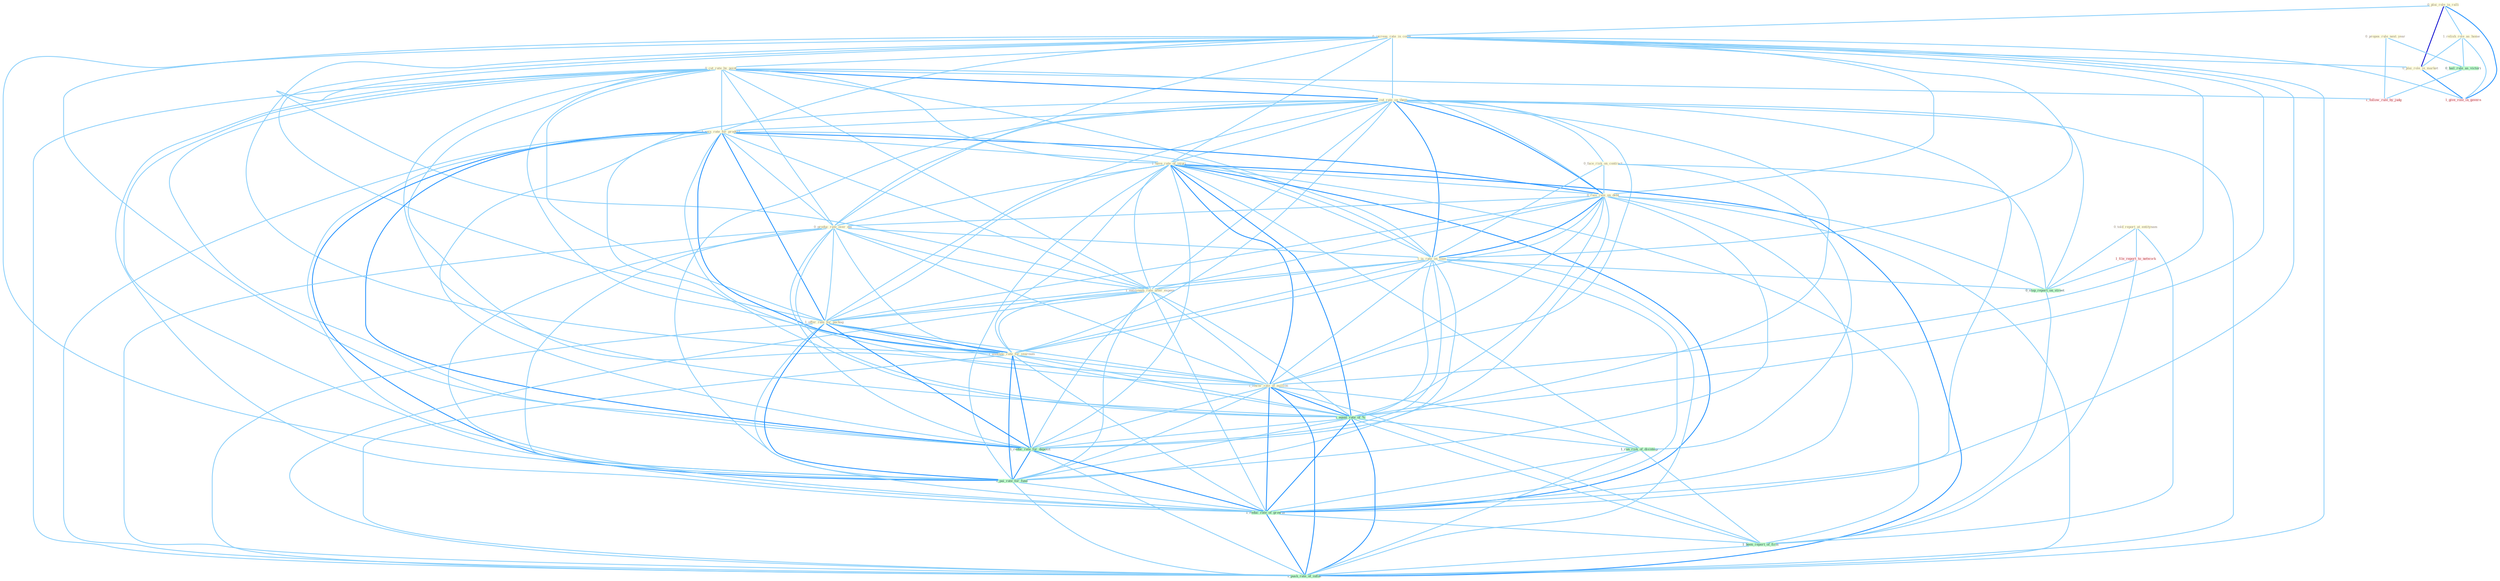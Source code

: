 Graph G{ 
    node
    [shape=polygon,style=filled,width=.5,height=.06,color="#BDFCC9",fixedsize=true,fontsize=4,
    fontcolor="#2f4f4f"];
    {node
    [color="#ffffe0", fontcolor="#8b7d6b"] "0_plai_role_in_ralli " "0_increas_rate_in_coupl " "0_cut_rate_by_point " "0_cut_rate_on_them " "1_rais_rate_for_product " "1_have_rate_of_injuri " "0_propos_rule_next_year " "0_face_risk_on_contract " "0_rais_rate_on_debt " "0_produc_rate_over_dai " "1_is_rate_on_loan " "0_told_report_at_entitynam " "1_relish_role_as_home " "1_entitynam_rate_after_expens " "1_offer_rate_for_packag " "1_announc_rate_for_yearnum " "0_plai_role_in_market " "1_lower_rate_of_million "}
{node [color="#fff0f5", fontcolor="#b22222"] "1_file_report_to_network " "1_give_role_in_govern " "1_follow_rule_by_judg "}
edge [color="#B0E2FF"];

	"0_plai_role_in_ralli " -- "0_increas_rate_in_coupl " [w="1", color="#87cefa" ];
	"0_plai_role_in_ralli " -- "1_relish_role_as_home " [w="1", color="#87cefa" ];
	"0_plai_role_in_ralli " -- "0_plai_role_in_market " [w="3", color="#0000cd" , len=0.6];
	"0_plai_role_in_ralli " -- "1_give_role_in_govern " [w="2", color="#1e90ff" , len=0.8];
	"0_increas_rate_in_coupl " -- "0_cut_rate_by_point " [w="1", color="#87cefa" ];
	"0_increas_rate_in_coupl " -- "0_cut_rate_on_them " [w="1", color="#87cefa" ];
	"0_increas_rate_in_coupl " -- "1_rais_rate_for_product " [w="1", color="#87cefa" ];
	"0_increas_rate_in_coupl " -- "1_have_rate_of_injuri " [w="1", color="#87cefa" ];
	"0_increas_rate_in_coupl " -- "0_rais_rate_on_debt " [w="1", color="#87cefa" ];
	"0_increas_rate_in_coupl " -- "0_produc_rate_over_dai " [w="1", color="#87cefa" ];
	"0_increas_rate_in_coupl " -- "1_is_rate_on_loan " [w="1", color="#87cefa" ];
	"0_increas_rate_in_coupl " -- "1_entitynam_rate_after_expens " [w="1", color="#87cefa" ];
	"0_increas_rate_in_coupl " -- "1_offer_rate_for_packag " [w="1", color="#87cefa" ];
	"0_increas_rate_in_coupl " -- "1_announc_rate_for_yearnum " [w="1", color="#87cefa" ];
	"0_increas_rate_in_coupl " -- "0_plai_role_in_market " [w="1", color="#87cefa" ];
	"0_increas_rate_in_coupl " -- "1_lower_rate_of_million " [w="1", color="#87cefa" ];
	"0_increas_rate_in_coupl " -- "1_equal_rate_of_% " [w="1", color="#87cefa" ];
	"0_increas_rate_in_coupl " -- "1_reduc_rate_for_deposit " [w="1", color="#87cefa" ];
	"0_increas_rate_in_coupl " -- "1_give_role_in_govern " [w="1", color="#87cefa" ];
	"0_increas_rate_in_coupl " -- "1_pai_rate_for_fund " [w="1", color="#87cefa" ];
	"0_increas_rate_in_coupl " -- "1_reduc_rate_of_growth " [w="1", color="#87cefa" ];
	"0_increas_rate_in_coupl " -- "1_push_rate_of_inflat " [w="1", color="#87cefa" ];
	"0_cut_rate_by_point " -- "0_cut_rate_on_them " [w="2", color="#1e90ff" , len=0.8];
	"0_cut_rate_by_point " -- "1_rais_rate_for_product " [w="1", color="#87cefa" ];
	"0_cut_rate_by_point " -- "1_have_rate_of_injuri " [w="1", color="#87cefa" ];
	"0_cut_rate_by_point " -- "0_rais_rate_on_debt " [w="1", color="#87cefa" ];
	"0_cut_rate_by_point " -- "0_produc_rate_over_dai " [w="1", color="#87cefa" ];
	"0_cut_rate_by_point " -- "1_is_rate_on_loan " [w="1", color="#87cefa" ];
	"0_cut_rate_by_point " -- "1_entitynam_rate_after_expens " [w="1", color="#87cefa" ];
	"0_cut_rate_by_point " -- "1_offer_rate_for_packag " [w="1", color="#87cefa" ];
	"0_cut_rate_by_point " -- "1_announc_rate_for_yearnum " [w="1", color="#87cefa" ];
	"0_cut_rate_by_point " -- "1_lower_rate_of_million " [w="1", color="#87cefa" ];
	"0_cut_rate_by_point " -- "1_equal_rate_of_% " [w="1", color="#87cefa" ];
	"0_cut_rate_by_point " -- "1_reduc_rate_for_deposit " [w="1", color="#87cefa" ];
	"0_cut_rate_by_point " -- "1_pai_rate_for_fund " [w="1", color="#87cefa" ];
	"0_cut_rate_by_point " -- "1_follow_rule_by_judg " [w="1", color="#87cefa" ];
	"0_cut_rate_by_point " -- "1_reduc_rate_of_growth " [w="1", color="#87cefa" ];
	"0_cut_rate_by_point " -- "1_push_rate_of_inflat " [w="1", color="#87cefa" ];
	"0_cut_rate_on_them " -- "1_rais_rate_for_product " [w="1", color="#87cefa" ];
	"0_cut_rate_on_them " -- "1_have_rate_of_injuri " [w="1", color="#87cefa" ];
	"0_cut_rate_on_them " -- "0_face_risk_on_contract " [w="1", color="#87cefa" ];
	"0_cut_rate_on_them " -- "0_rais_rate_on_debt " [w="2", color="#1e90ff" , len=0.8];
	"0_cut_rate_on_them " -- "0_produc_rate_over_dai " [w="1", color="#87cefa" ];
	"0_cut_rate_on_them " -- "1_is_rate_on_loan " [w="2", color="#1e90ff" , len=0.8];
	"0_cut_rate_on_them " -- "1_entitynam_rate_after_expens " [w="1", color="#87cefa" ];
	"0_cut_rate_on_them " -- "1_offer_rate_for_packag " [w="1", color="#87cefa" ];
	"0_cut_rate_on_them " -- "1_announc_rate_for_yearnum " [w="1", color="#87cefa" ];
	"0_cut_rate_on_them " -- "1_lower_rate_of_million " [w="1", color="#87cefa" ];
	"0_cut_rate_on_them " -- "1_equal_rate_of_% " [w="1", color="#87cefa" ];
	"0_cut_rate_on_them " -- "0_stop_report_on_street " [w="1", color="#87cefa" ];
	"0_cut_rate_on_them " -- "1_reduc_rate_for_deposit " [w="1", color="#87cefa" ];
	"0_cut_rate_on_them " -- "1_pai_rate_for_fund " [w="1", color="#87cefa" ];
	"0_cut_rate_on_them " -- "1_reduc_rate_of_growth " [w="1", color="#87cefa" ];
	"0_cut_rate_on_them " -- "1_push_rate_of_inflat " [w="1", color="#87cefa" ];
	"1_rais_rate_for_product " -- "1_have_rate_of_injuri " [w="1", color="#87cefa" ];
	"1_rais_rate_for_product " -- "0_rais_rate_on_debt " [w="2", color="#1e90ff" , len=0.8];
	"1_rais_rate_for_product " -- "0_produc_rate_over_dai " [w="1", color="#87cefa" ];
	"1_rais_rate_for_product " -- "1_is_rate_on_loan " [w="1", color="#87cefa" ];
	"1_rais_rate_for_product " -- "1_entitynam_rate_after_expens " [w="1", color="#87cefa" ];
	"1_rais_rate_for_product " -- "1_offer_rate_for_packag " [w="2", color="#1e90ff" , len=0.8];
	"1_rais_rate_for_product " -- "1_announc_rate_for_yearnum " [w="2", color="#1e90ff" , len=0.8];
	"1_rais_rate_for_product " -- "1_lower_rate_of_million " [w="1", color="#87cefa" ];
	"1_rais_rate_for_product " -- "1_equal_rate_of_% " [w="1", color="#87cefa" ];
	"1_rais_rate_for_product " -- "1_reduc_rate_for_deposit " [w="2", color="#1e90ff" , len=0.8];
	"1_rais_rate_for_product " -- "1_pai_rate_for_fund " [w="2", color="#1e90ff" , len=0.8];
	"1_rais_rate_for_product " -- "1_reduc_rate_of_growth " [w="1", color="#87cefa" ];
	"1_rais_rate_for_product " -- "1_push_rate_of_inflat " [w="1", color="#87cefa" ];
	"1_have_rate_of_injuri " -- "0_rais_rate_on_debt " [w="1", color="#87cefa" ];
	"1_have_rate_of_injuri " -- "0_produc_rate_over_dai " [w="1", color="#87cefa" ];
	"1_have_rate_of_injuri " -- "1_is_rate_on_loan " [w="1", color="#87cefa" ];
	"1_have_rate_of_injuri " -- "1_entitynam_rate_after_expens " [w="1", color="#87cefa" ];
	"1_have_rate_of_injuri " -- "1_offer_rate_for_packag " [w="1", color="#87cefa" ];
	"1_have_rate_of_injuri " -- "1_announc_rate_for_yearnum " [w="1", color="#87cefa" ];
	"1_have_rate_of_injuri " -- "1_lower_rate_of_million " [w="2", color="#1e90ff" , len=0.8];
	"1_have_rate_of_injuri " -- "1_equal_rate_of_% " [w="2", color="#1e90ff" , len=0.8];
	"1_have_rate_of_injuri " -- "1_reduc_rate_for_deposit " [w="1", color="#87cefa" ];
	"1_have_rate_of_injuri " -- "1_pai_rate_for_fund " [w="1", color="#87cefa" ];
	"1_have_rate_of_injuri " -- "1_run_risk_of_disintegr " [w="1", color="#87cefa" ];
	"1_have_rate_of_injuri " -- "1_reduc_rate_of_growth " [w="2", color="#1e90ff" , len=0.8];
	"1_have_rate_of_injuri " -- "1_been_report_of_firm " [w="1", color="#87cefa" ];
	"1_have_rate_of_injuri " -- "1_push_rate_of_inflat " [w="2", color="#1e90ff" , len=0.8];
	"0_propos_rule_next_year " -- "0_hail_rule_as_victori " [w="1", color="#87cefa" ];
	"0_propos_rule_next_year " -- "1_follow_rule_by_judg " [w="1", color="#87cefa" ];
	"0_face_risk_on_contract " -- "0_rais_rate_on_debt " [w="1", color="#87cefa" ];
	"0_face_risk_on_contract " -- "1_is_rate_on_loan " [w="1", color="#87cefa" ];
	"0_face_risk_on_contract " -- "0_stop_report_on_street " [w="1", color="#87cefa" ];
	"0_face_risk_on_contract " -- "1_run_risk_of_disintegr " [w="1", color="#87cefa" ];
	"0_rais_rate_on_debt " -- "0_produc_rate_over_dai " [w="1", color="#87cefa" ];
	"0_rais_rate_on_debt " -- "1_is_rate_on_loan " [w="2", color="#1e90ff" , len=0.8];
	"0_rais_rate_on_debt " -- "1_entitynam_rate_after_expens " [w="1", color="#87cefa" ];
	"0_rais_rate_on_debt " -- "1_offer_rate_for_packag " [w="1", color="#87cefa" ];
	"0_rais_rate_on_debt " -- "1_announc_rate_for_yearnum " [w="1", color="#87cefa" ];
	"0_rais_rate_on_debt " -- "1_lower_rate_of_million " [w="1", color="#87cefa" ];
	"0_rais_rate_on_debt " -- "1_equal_rate_of_% " [w="1", color="#87cefa" ];
	"0_rais_rate_on_debt " -- "0_stop_report_on_street " [w="1", color="#87cefa" ];
	"0_rais_rate_on_debt " -- "1_reduc_rate_for_deposit " [w="1", color="#87cefa" ];
	"0_rais_rate_on_debt " -- "1_pai_rate_for_fund " [w="1", color="#87cefa" ];
	"0_rais_rate_on_debt " -- "1_reduc_rate_of_growth " [w="1", color="#87cefa" ];
	"0_rais_rate_on_debt " -- "1_push_rate_of_inflat " [w="1", color="#87cefa" ];
	"0_produc_rate_over_dai " -- "1_is_rate_on_loan " [w="1", color="#87cefa" ];
	"0_produc_rate_over_dai " -- "1_entitynam_rate_after_expens " [w="1", color="#87cefa" ];
	"0_produc_rate_over_dai " -- "1_offer_rate_for_packag " [w="1", color="#87cefa" ];
	"0_produc_rate_over_dai " -- "1_announc_rate_for_yearnum " [w="1", color="#87cefa" ];
	"0_produc_rate_over_dai " -- "1_lower_rate_of_million " [w="1", color="#87cefa" ];
	"0_produc_rate_over_dai " -- "1_equal_rate_of_% " [w="1", color="#87cefa" ];
	"0_produc_rate_over_dai " -- "1_reduc_rate_for_deposit " [w="1", color="#87cefa" ];
	"0_produc_rate_over_dai " -- "1_pai_rate_for_fund " [w="1", color="#87cefa" ];
	"0_produc_rate_over_dai " -- "1_reduc_rate_of_growth " [w="1", color="#87cefa" ];
	"0_produc_rate_over_dai " -- "1_push_rate_of_inflat " [w="1", color="#87cefa" ];
	"1_is_rate_on_loan " -- "1_entitynam_rate_after_expens " [w="1", color="#87cefa" ];
	"1_is_rate_on_loan " -- "1_offer_rate_for_packag " [w="1", color="#87cefa" ];
	"1_is_rate_on_loan " -- "1_announc_rate_for_yearnum " [w="1", color="#87cefa" ];
	"1_is_rate_on_loan " -- "1_lower_rate_of_million " [w="1", color="#87cefa" ];
	"1_is_rate_on_loan " -- "1_equal_rate_of_% " [w="1", color="#87cefa" ];
	"1_is_rate_on_loan " -- "0_stop_report_on_street " [w="1", color="#87cefa" ];
	"1_is_rate_on_loan " -- "1_reduc_rate_for_deposit " [w="1", color="#87cefa" ];
	"1_is_rate_on_loan " -- "1_pai_rate_for_fund " [w="1", color="#87cefa" ];
	"1_is_rate_on_loan " -- "1_reduc_rate_of_growth " [w="1", color="#87cefa" ];
	"1_is_rate_on_loan " -- "1_push_rate_of_inflat " [w="1", color="#87cefa" ];
	"0_told_report_at_entitynam " -- "1_file_report_to_network " [w="1", color="#87cefa" ];
	"0_told_report_at_entitynam " -- "0_stop_report_on_street " [w="1", color="#87cefa" ];
	"0_told_report_at_entitynam " -- "1_been_report_of_firm " [w="1", color="#87cefa" ];
	"1_relish_role_as_home " -- "0_plai_role_in_market " [w="1", color="#87cefa" ];
	"1_relish_role_as_home " -- "1_give_role_in_govern " [w="1", color="#87cefa" ];
	"1_relish_role_as_home " -- "0_hail_rule_as_victori " [w="1", color="#87cefa" ];
	"1_entitynam_rate_after_expens " -- "1_offer_rate_for_packag " [w="1", color="#87cefa" ];
	"1_entitynam_rate_after_expens " -- "1_announc_rate_for_yearnum " [w="1", color="#87cefa" ];
	"1_entitynam_rate_after_expens " -- "1_lower_rate_of_million " [w="1", color="#87cefa" ];
	"1_entitynam_rate_after_expens " -- "1_equal_rate_of_% " [w="1", color="#87cefa" ];
	"1_entitynam_rate_after_expens " -- "1_reduc_rate_for_deposit " [w="1", color="#87cefa" ];
	"1_entitynam_rate_after_expens " -- "1_pai_rate_for_fund " [w="1", color="#87cefa" ];
	"1_entitynam_rate_after_expens " -- "1_reduc_rate_of_growth " [w="1", color="#87cefa" ];
	"1_entitynam_rate_after_expens " -- "1_push_rate_of_inflat " [w="1", color="#87cefa" ];
	"1_offer_rate_for_packag " -- "1_announc_rate_for_yearnum " [w="2", color="#1e90ff" , len=0.8];
	"1_offer_rate_for_packag " -- "1_lower_rate_of_million " [w="1", color="#87cefa" ];
	"1_offer_rate_for_packag " -- "1_equal_rate_of_% " [w="1", color="#87cefa" ];
	"1_offer_rate_for_packag " -- "1_reduc_rate_for_deposit " [w="2", color="#1e90ff" , len=0.8];
	"1_offer_rate_for_packag " -- "1_pai_rate_for_fund " [w="2", color="#1e90ff" , len=0.8];
	"1_offer_rate_for_packag " -- "1_reduc_rate_of_growth " [w="1", color="#87cefa" ];
	"1_offer_rate_for_packag " -- "1_push_rate_of_inflat " [w="1", color="#87cefa" ];
	"1_announc_rate_for_yearnum " -- "1_lower_rate_of_million " [w="1", color="#87cefa" ];
	"1_announc_rate_for_yearnum " -- "1_equal_rate_of_% " [w="1", color="#87cefa" ];
	"1_announc_rate_for_yearnum " -- "1_reduc_rate_for_deposit " [w="2", color="#1e90ff" , len=0.8];
	"1_announc_rate_for_yearnum " -- "1_pai_rate_for_fund " [w="2", color="#1e90ff" , len=0.8];
	"1_announc_rate_for_yearnum " -- "1_reduc_rate_of_growth " [w="1", color="#87cefa" ];
	"1_announc_rate_for_yearnum " -- "1_push_rate_of_inflat " [w="1", color="#87cefa" ];
	"0_plai_role_in_market " -- "1_give_role_in_govern " [w="2", color="#1e90ff" , len=0.8];
	"1_lower_rate_of_million " -- "1_equal_rate_of_% " [w="2", color="#1e90ff" , len=0.8];
	"1_lower_rate_of_million " -- "1_reduc_rate_for_deposit " [w="1", color="#87cefa" ];
	"1_lower_rate_of_million " -- "1_pai_rate_for_fund " [w="1", color="#87cefa" ];
	"1_lower_rate_of_million " -- "1_run_risk_of_disintegr " [w="1", color="#87cefa" ];
	"1_lower_rate_of_million " -- "1_reduc_rate_of_growth " [w="2", color="#1e90ff" , len=0.8];
	"1_lower_rate_of_million " -- "1_been_report_of_firm " [w="1", color="#87cefa" ];
	"1_lower_rate_of_million " -- "1_push_rate_of_inflat " [w="2", color="#1e90ff" , len=0.8];
	"1_file_report_to_network " -- "0_stop_report_on_street " [w="1", color="#87cefa" ];
	"1_file_report_to_network " -- "1_been_report_of_firm " [w="1", color="#87cefa" ];
	"1_equal_rate_of_% " -- "1_reduc_rate_for_deposit " [w="1", color="#87cefa" ];
	"1_equal_rate_of_% " -- "1_pai_rate_for_fund " [w="1", color="#87cefa" ];
	"1_equal_rate_of_% " -- "1_run_risk_of_disintegr " [w="1", color="#87cefa" ];
	"1_equal_rate_of_% " -- "1_reduc_rate_of_growth " [w="2", color="#1e90ff" , len=0.8];
	"1_equal_rate_of_% " -- "1_been_report_of_firm " [w="1", color="#87cefa" ];
	"1_equal_rate_of_% " -- "1_push_rate_of_inflat " [w="2", color="#1e90ff" , len=0.8];
	"0_stop_report_on_street " -- "1_been_report_of_firm " [w="1", color="#87cefa" ];
	"1_reduc_rate_for_deposit " -- "1_pai_rate_for_fund " [w="2", color="#1e90ff" , len=0.8];
	"1_reduc_rate_for_deposit " -- "1_reduc_rate_of_growth " [w="2", color="#1e90ff" , len=0.8];
	"1_reduc_rate_for_deposit " -- "1_push_rate_of_inflat " [w="1", color="#87cefa" ];
	"1_pai_rate_for_fund " -- "1_reduc_rate_of_growth " [w="1", color="#87cefa" ];
	"1_pai_rate_for_fund " -- "1_push_rate_of_inflat " [w="1", color="#87cefa" ];
	"0_hail_rule_as_victori " -- "1_follow_rule_by_judg " [w="1", color="#87cefa" ];
	"1_run_risk_of_disintegr " -- "1_reduc_rate_of_growth " [w="1", color="#87cefa" ];
	"1_run_risk_of_disintegr " -- "1_been_report_of_firm " [w="1", color="#87cefa" ];
	"1_run_risk_of_disintegr " -- "1_push_rate_of_inflat " [w="1", color="#87cefa" ];
	"1_reduc_rate_of_growth " -- "1_been_report_of_firm " [w="1", color="#87cefa" ];
	"1_reduc_rate_of_growth " -- "1_push_rate_of_inflat " [w="2", color="#1e90ff" , len=0.8];
	"1_been_report_of_firm " -- "1_push_rate_of_inflat " [w="1", color="#87cefa" ];
}